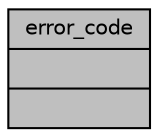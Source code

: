 digraph "error_code"
{
 // INTERACTIVE_SVG=YES
  bgcolor="transparent";
  edge [fontname="Helvetica",fontsize="10",labelfontname="Helvetica",labelfontsize="10"];
  node [fontname="Helvetica",fontsize="10",shape=record];
  Node1 [label="{error_code\n||}",height=0.2,width=0.4,color="black", fillcolor="grey75", style="filled", fontcolor="black"];
}
